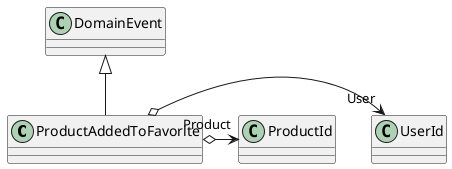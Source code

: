 @startuml
class ProductAddedToFavorite {
}
DomainEvent <|-- ProductAddedToFavorite
ProductAddedToFavorite o-> "User" UserId
ProductAddedToFavorite o-> "Product" ProductId
@enduml
